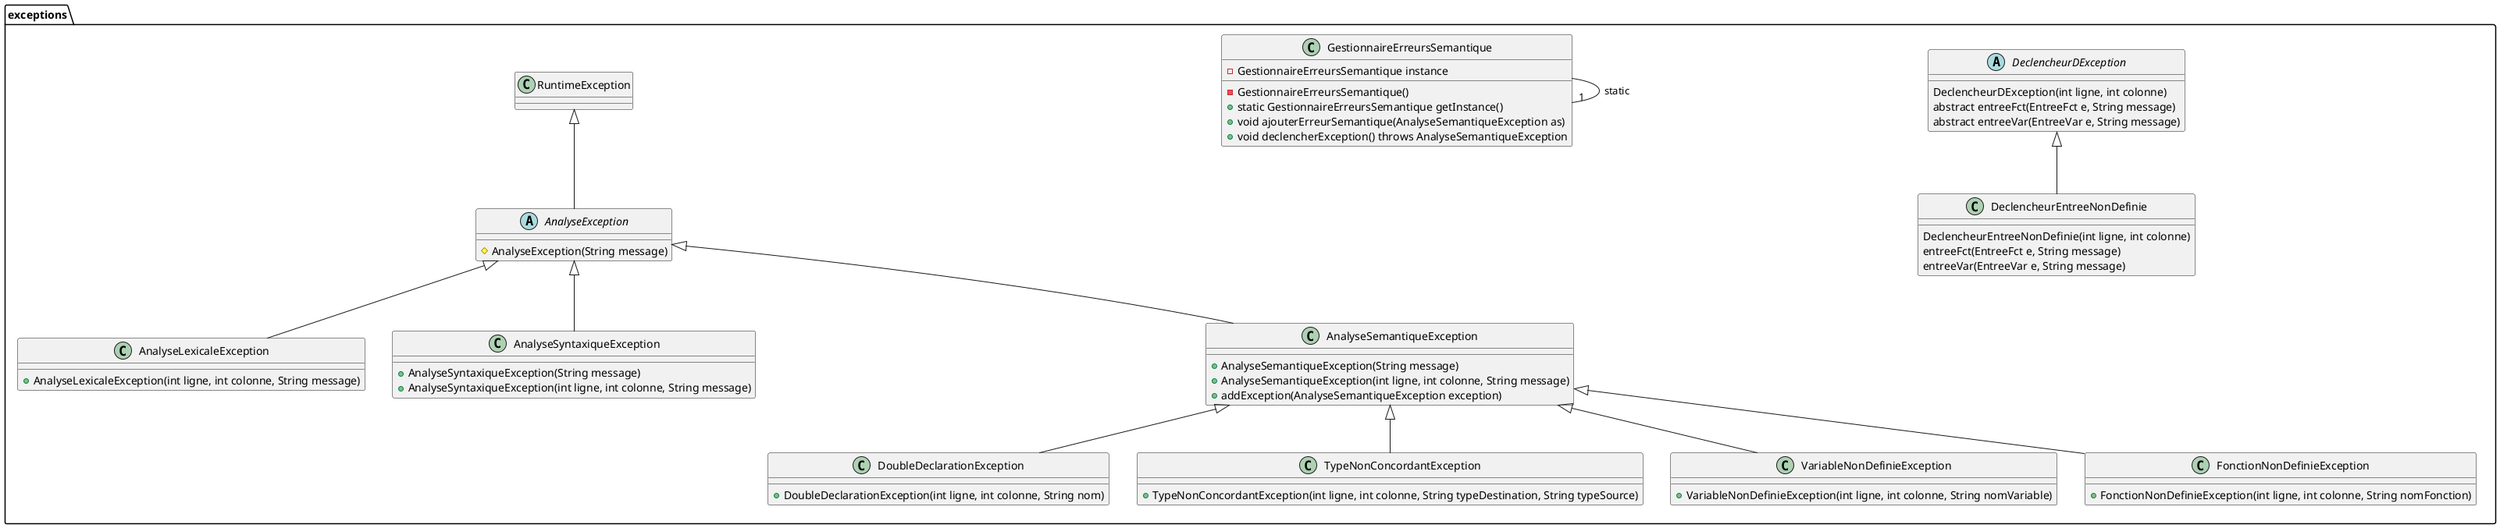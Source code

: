 @startuml
package exceptions {
	class GestionnaireErreursSemantique {
				- GestionnaireErreursSemantique instance
				- GestionnaireErreursSemantique()
				+ static GestionnaireErreursSemantique getInstance()
				+ void ajouterErreurSemantique(AnalyseSemantiqueException as)
				+ void declencherException() throws AnalyseSemantiqueException
			}
			GestionnaireErreursSemantique --"1" GestionnaireErreursSemantique : static

	abstract class AnalyseException extends RuntimeException {
		# AnalyseException(String message)
	}

	class AnalyseLexicaleException extends AnalyseException {
		+ AnalyseLexicaleException(int ligne, int colonne, String message)
	}

	class AnalyseSyntaxiqueException extends AnalyseException {
		+ AnalyseSyntaxiqueException(String message)
		+ AnalyseSyntaxiqueException(int ligne, int colonne, String message)
	}

	together {
		class AnalyseSemantiqueException extends AnalyseException{
			+ AnalyseSemantiqueException(String message)
			+ AnalyseSemantiqueException(int ligne, int colonne, String message)
			+ addException(AnalyseSemantiqueException exception)
		}

		class DoubleDeclarationException extends AnalyseSemantiqueException {
			+ DoubleDeclarationException(int ligne, int colonne, String nom)
		}

		class TypeNonConcordantException extends AnalyseSemantiqueException {
			+ TypeNonConcordantException(int ligne, int colonne, String typeDestination, String typeSource)
		}

		class VariableNonDefinieException extends AnalyseSemantiqueException {
			+ VariableNonDefinieException(int ligne, int colonne, String nomVariable)
		}

		class FonctionNonDefinieException extends AnalyseSemantiqueException {
			+ FonctionNonDefinieException(int ligne, int colonne, String nomFonction)
		}
	}
	together {
		abstract DeclencheurDException {
			DeclencheurDException(int ligne, int colonne)
			abstract entreeFct(EntreeFct e, String message)
			abstract entreeVar(EntreeVar e, String message)
		}

		class DeclencheurEntreeNonDefinie extends DeclencheurDException {
			DeclencheurEntreeNonDefinie(int ligne, int colonne)
			entreeFct(EntreeFct e, String message)
			entreeVar(EntreeVar e, String message)
		}
	}
}
@enduml